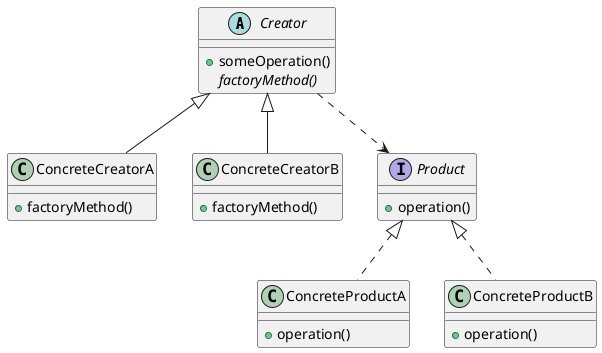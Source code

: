 @startuml FactoryMethod

abstract Creator {
    +someOperation()
    {abstract} factoryMethod()
}

class ConcreteCreatorA {
    +factoryMethod()
}

class ConcreteCreatorB {
    +factoryMethod()
}

interface Product {
    +operation()
}

class ConcreteProductA {
    +operation()
}

class ConcreteProductB {
    +operation()
}

Creator <|-- ConcreteCreatorA
Creator <|-- ConcreteCreatorB
Creator ..> Product
Product <|.. ConcreteProductA
Product <|.. ConcreteProductB
@enduml
